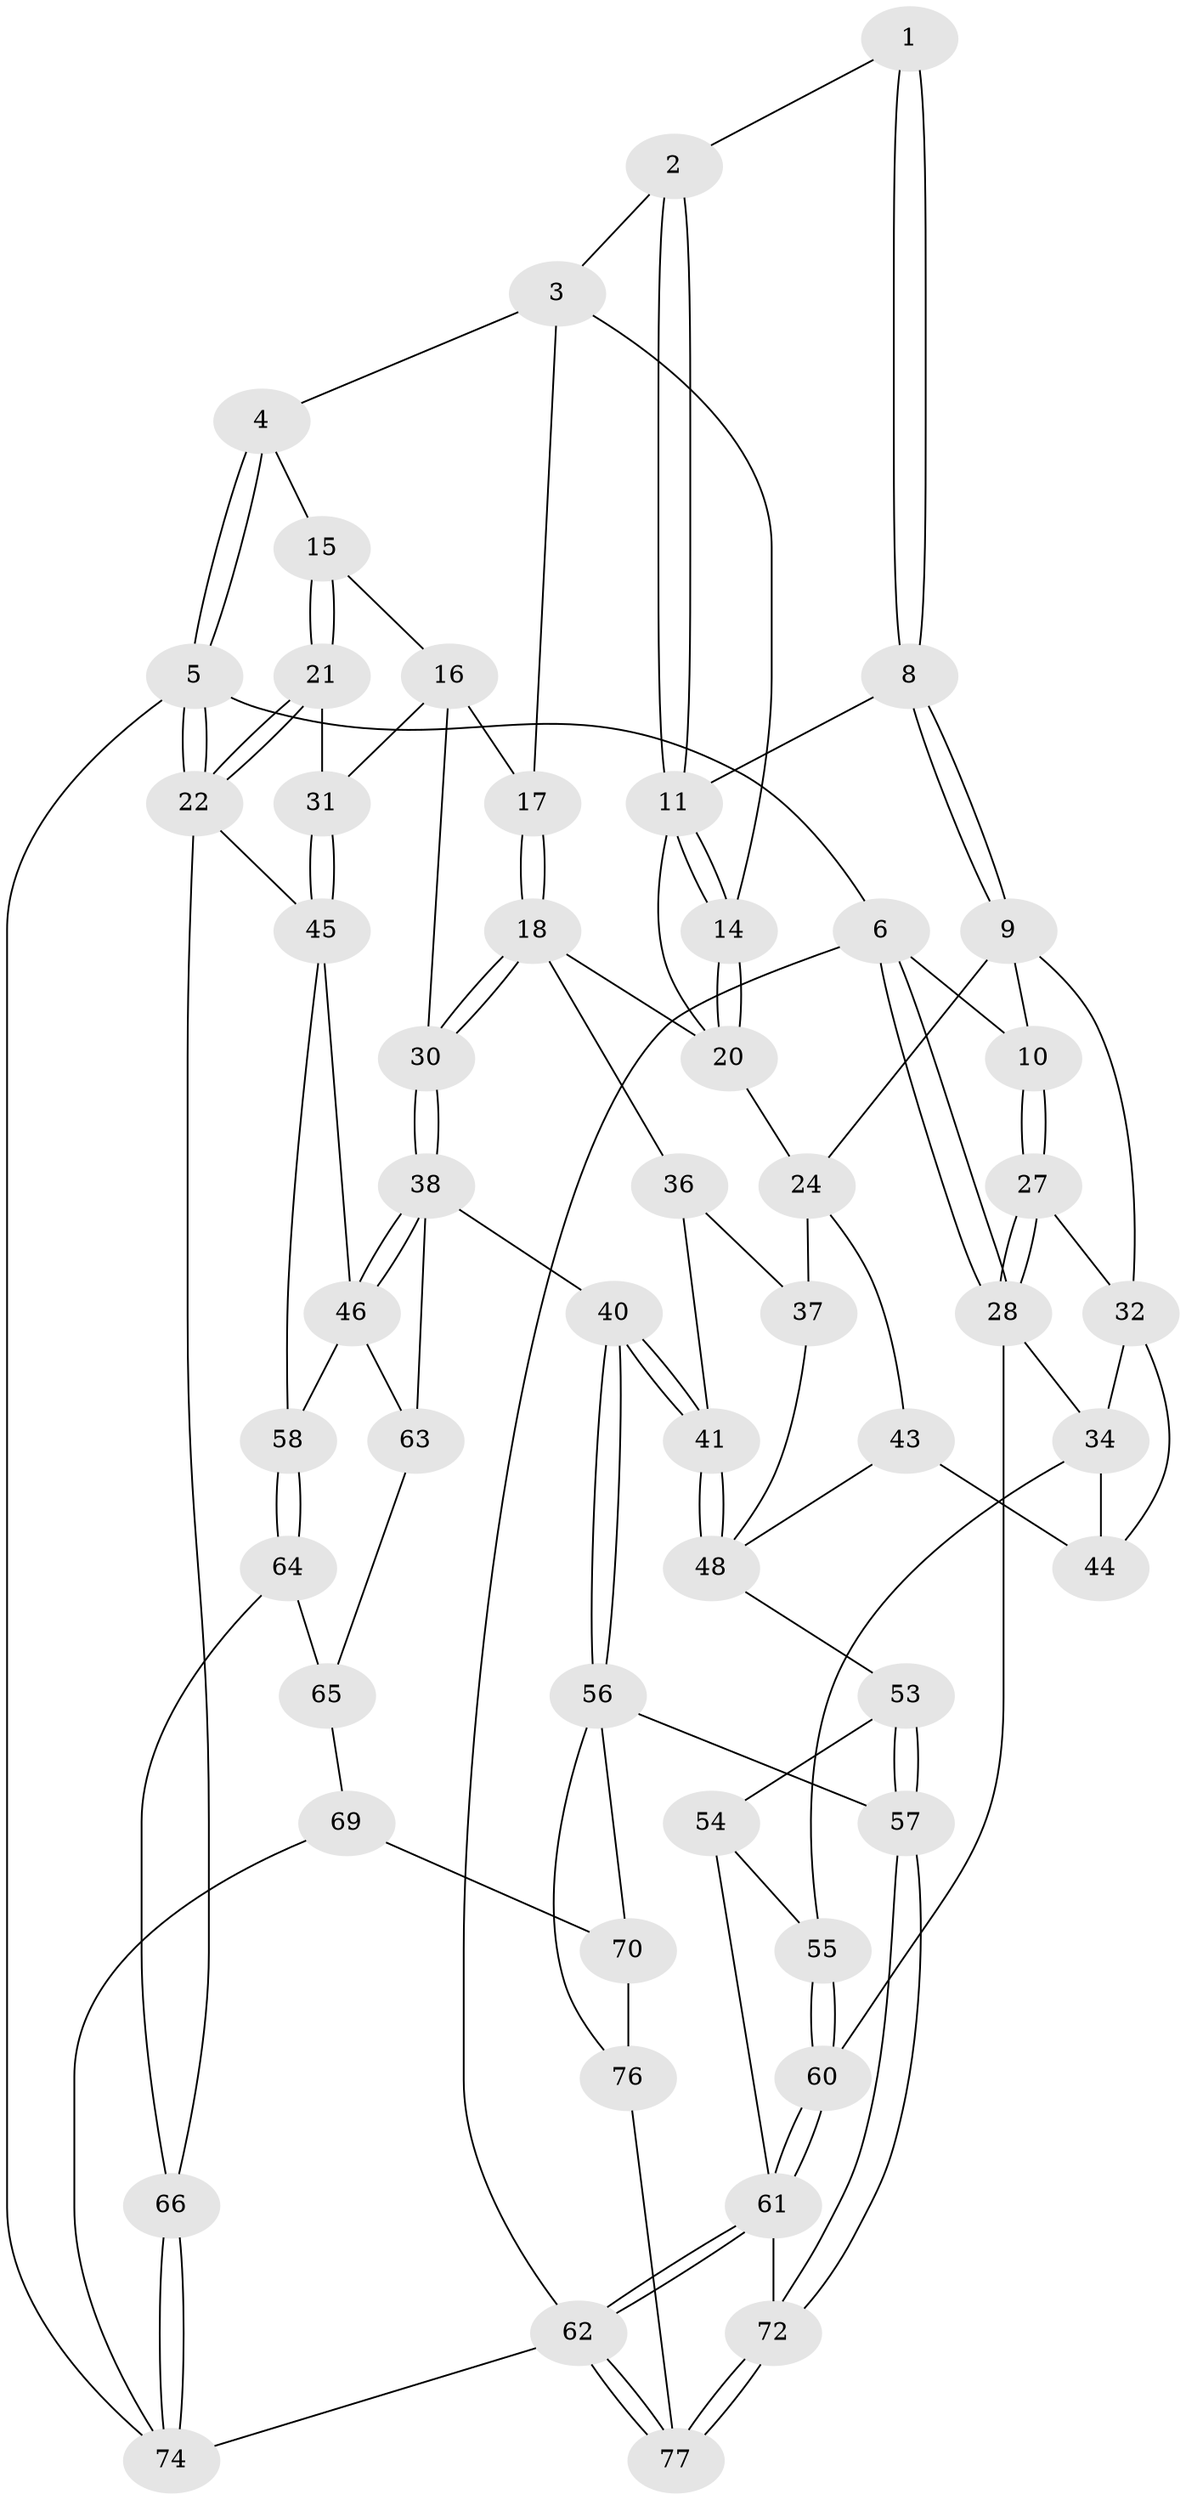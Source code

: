 // Generated by graph-tools (version 1.1) at 2025/24/03/03/25 07:24:40]
// undirected, 54 vertices, 120 edges
graph export_dot {
graph [start="1"]
  node [color=gray90,style=filled];
  1 [pos="+0.30232547090464335+0"];
  2 [pos="+0.4811394045285734+0"];
  3 [pos="+0.5412766283253967+0",super="+13"];
  4 [pos="+0.8488415163469931+0"];
  5 [pos="+1+0"];
  6 [pos="+0+0",super="+7"];
  8 [pos="+0.25075217294732155+0.13434346036350733"];
  9 [pos="+0.21171362297952423+0.14933724978630575",super="+26"];
  10 [pos="+0.17968731500091664+0.13829992290408585"];
  11 [pos="+0.3719901114254171+0.1273405873728799",super="+12"];
  14 [pos="+0.5267373072273237+0.2013245330710687"];
  15 [pos="+0.8533806549022566+0.1134033296753257"];
  16 [pos="+0.8136712028313325+0.1364527963494216",super="+29"];
  17 [pos="+0.6872815431163032+0.11830249337507823"];
  18 [pos="+0.6030340719249488+0.3022973324623611",super="+19"];
  20 [pos="+0.5635747822499908+0.2838227388460019",super="+23"];
  21 [pos="+1+0.2500486466086032"];
  22 [pos="+1+0.24330567755311186",super="+50"];
  24 [pos="+0.3022369639763592+0.3543444680940365",super="+25"];
  27 [pos="+0.10785469436272527+0.1564288196886698"];
  28 [pos="+0+0.0038220371969005244",super="+35"];
  30 [pos="+0.6790127302090118+0.3458857912329237"];
  31 [pos="+0.8952568208529025+0.3700057363242656"];
  32 [pos="+0.11801013782771727+0.3127871601837669",super="+33"];
  34 [pos="+0+0.384426856827085",super="+52"];
  36 [pos="+0.5105466117578916+0.4252201732423138",super="+42"];
  37 [pos="+0.4572398627575408+0.42524410858065803",super="+47"];
  38 [pos="+0.6868569175613248+0.5600229086960418",super="+39"];
  40 [pos="+0.5619663569985237+0.7074031436508104"];
  41 [pos="+0.5552161723225868+0.6937588810873278"];
  43 [pos="+0.2731914371007819+0.4247376376118444"];
  44 [pos="+0.17423072736732784+0.47658415477265714"];
  45 [pos="+0.8768855276994901+0.5116124308838867",super="+51"];
  46 [pos="+0.8226740251619117+0.5358824474612522",super="+59"];
  48 [pos="+0.3078681358757292+0.48089217604159185",super="+49"];
  53 [pos="+0.2664374122866222+0.664885098669882"];
  54 [pos="+0.17537639424487797+0.7067180909212767"];
  55 [pos="+0.12561620479171604+0.6978810117439119"];
  56 [pos="+0.5595805135192092+0.7128643593543424",super="+71"];
  57 [pos="+0.5554950903001054+0.7150880082506101"];
  58 [pos="+0.8676396369745061+0.6530246075909264"];
  60 [pos="+0+0.909638801459002"];
  61 [pos="+0+1",super="+73"];
  62 [pos="+0+1"];
  63 [pos="+0.7427689262502509+0.6933502685591567"];
  64 [pos="+0.8620871082490903+0.691735115823727",super="+67"];
  65 [pos="+0.7859865119197046+0.7063977942259794",super="+68"];
  66 [pos="+1+0.7524607596248823"];
  69 [pos="+0.8472768247915343+0.8753353199267762",super="+75"];
  70 [pos="+0.7174670465665425+0.900705424340372",super="+78"];
  72 [pos="+0.35255386993104465+0.9856342108636169"];
  74 [pos="+1+1"];
  76 [pos="+0.377060379110657+1"];
  77 [pos="+0.314504332006353+1"];
  1 -- 2;
  1 -- 8;
  1 -- 8;
  2 -- 3;
  2 -- 11;
  2 -- 11;
  3 -- 4;
  3 -- 17;
  3 -- 14;
  4 -- 5;
  4 -- 5;
  4 -- 15;
  5 -- 6;
  5 -- 22;
  5 -- 22;
  5 -- 74;
  6 -- 28;
  6 -- 28;
  6 -- 62;
  6 -- 10;
  8 -- 9;
  8 -- 9;
  8 -- 11;
  9 -- 10;
  9 -- 24;
  9 -- 32;
  10 -- 27;
  10 -- 27;
  11 -- 14;
  11 -- 14;
  11 -- 20;
  14 -- 20;
  14 -- 20;
  15 -- 16;
  15 -- 21;
  15 -- 21;
  16 -- 17;
  16 -- 30;
  16 -- 31;
  17 -- 18;
  17 -- 18;
  18 -- 30;
  18 -- 30;
  18 -- 20;
  18 -- 36;
  20 -- 24;
  21 -- 22;
  21 -- 22;
  21 -- 31;
  22 -- 66;
  22 -- 45;
  24 -- 37;
  24 -- 43;
  27 -- 28;
  27 -- 28;
  27 -- 32;
  28 -- 34;
  28 -- 60;
  30 -- 38;
  30 -- 38;
  31 -- 45;
  31 -- 45;
  32 -- 34;
  32 -- 44;
  34 -- 44;
  34 -- 55;
  36 -- 37 [weight=2];
  36 -- 41;
  37 -- 48;
  38 -- 46;
  38 -- 46;
  38 -- 40;
  38 -- 63;
  40 -- 41;
  40 -- 41;
  40 -- 56;
  40 -- 56;
  41 -- 48;
  41 -- 48;
  43 -- 44;
  43 -- 48;
  45 -- 46;
  45 -- 58;
  46 -- 58;
  46 -- 63;
  48 -- 53;
  53 -- 54;
  53 -- 57;
  53 -- 57;
  54 -- 55;
  54 -- 61;
  55 -- 60;
  55 -- 60;
  56 -- 57;
  56 -- 76;
  56 -- 70;
  57 -- 72;
  57 -- 72;
  58 -- 64;
  58 -- 64;
  60 -- 61;
  60 -- 61;
  61 -- 62;
  61 -- 62;
  61 -- 72;
  62 -- 77;
  62 -- 77;
  62 -- 74;
  63 -- 65;
  64 -- 65 [weight=2];
  64 -- 66;
  65 -- 69;
  66 -- 74;
  66 -- 74;
  69 -- 70 [weight=2];
  69 -- 74;
  70 -- 76;
  72 -- 77;
  72 -- 77;
  76 -- 77;
}
